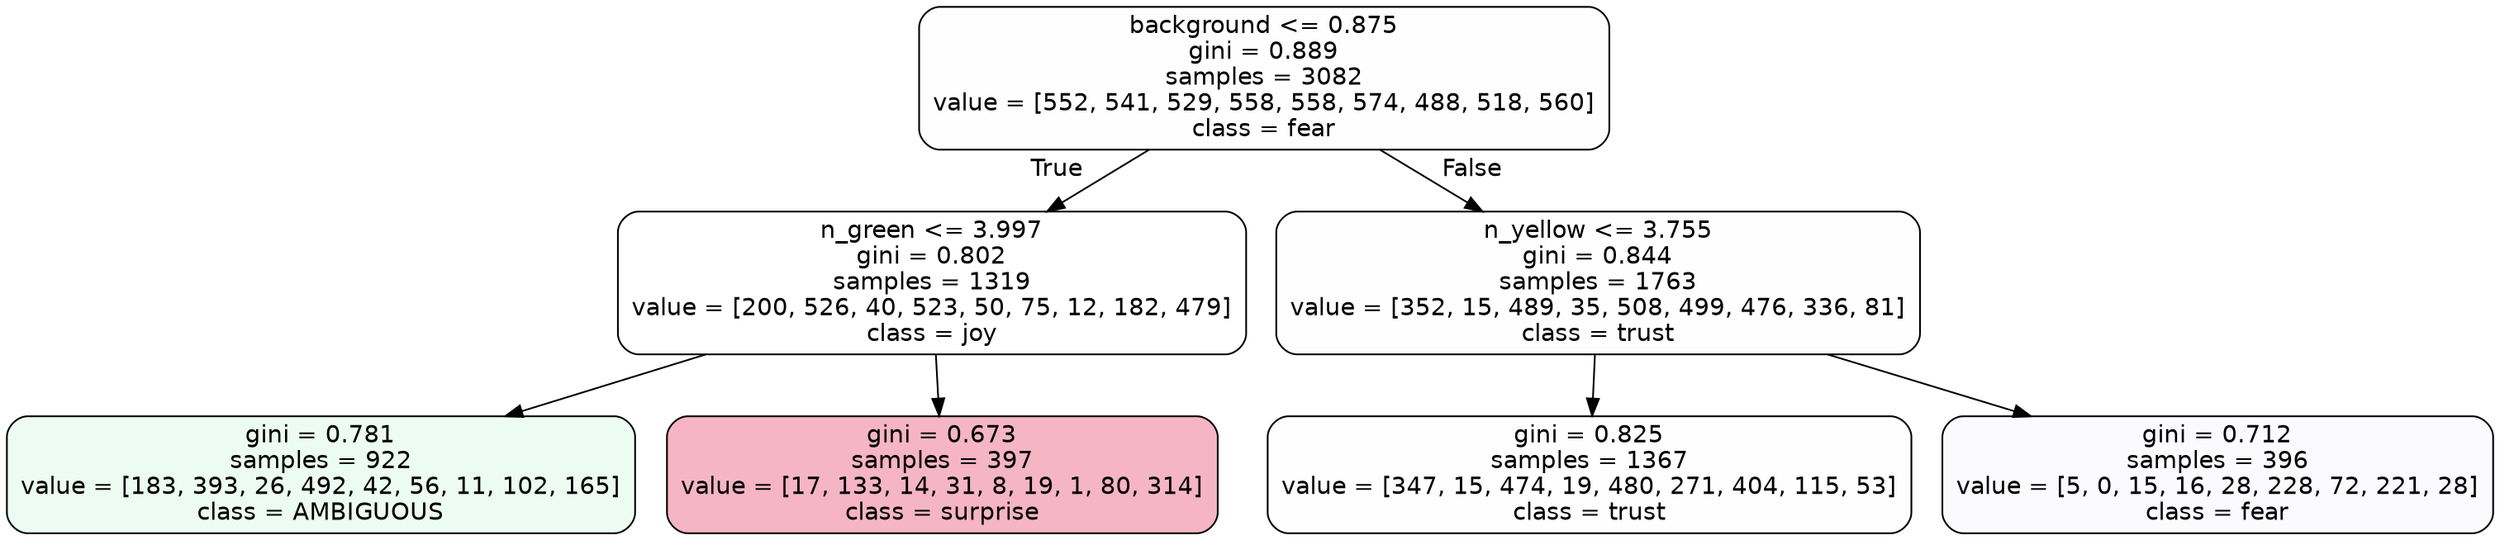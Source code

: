 digraph Tree {
node [shape=box, style="filled, rounded", color="black", fontname=helvetica] ;
edge [fontname=helvetica] ;
0 [label="background <= 0.875\ngini = 0.889\nsamples = 3082\nvalue = [552, 541, 529, 558, 558, 574, 488, 518, 560]\nclass = fear", fillcolor="#3964e501"] ;
1 [label="n_green <= 3.997\ngini = 0.802\nsamples = 1319\nvalue = [200, 526, 40, 523, 50, 75, 12, 182, 479]\nclass = joy", fillcolor="#d7e53900"] ;
0 -> 1 [labeldistance=2.5, labelangle=45, headlabel="True"] ;
2 [label="gini = 0.781\nsamples = 922\nvalue = [183, 393, 26, 492, 42, 56, 11, 102, 165]\nclass = AMBIGUOUS", fillcolor="#39e58117"] ;
1 -> 2 ;
3 [label="gini = 0.673\nsamples = 397\nvalue = [17, 133, 14, 31, 8, 19, 1, 80, 314]\nclass = surprise", fillcolor="#e539645f"] ;
1 -> 3 ;
4 [label="n_yellow <= 3.755\ngini = 0.844\nsamples = 1763\nvalue = [352, 15, 489, 35, 508, 499, 476, 336, 81]\nclass = trust", fillcolor="#39d7e501"] ;
0 -> 4 [labeldistance=2.5, labelangle=-45, headlabel="False"] ;
5 [label="gini = 0.825\nsamples = 1367\nvalue = [347, 15, 474, 19, 480, 271, 404, 115, 53]\nclass = trust", fillcolor="#39d7e501"] ;
4 -> 5 ;
6 [label="gini = 0.712\nsamples = 396\nvalue = [5, 0, 15, 16, 28, 228, 72, 221, 28]\nclass = fear", fillcolor="#3964e505"] ;
4 -> 6 ;
}